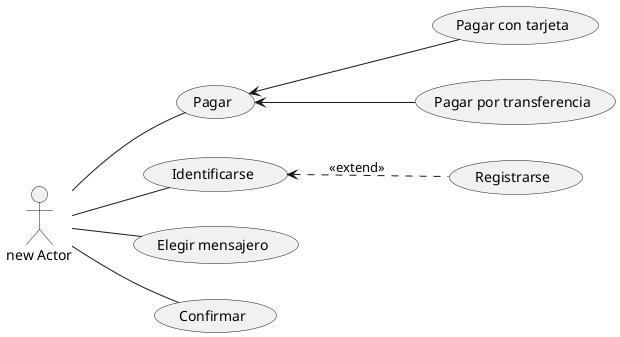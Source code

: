 @startuml
left to right direction
actor "new Actor" as nuevoActor
usecase "Identificarse" as UC1
usecase "Pagar" as UC2
usecase "Elegir mensajero" as UC3
usecase "Confirmar" as UC4
usecase "Registrarse" as UC5
usecase "Pagar con tarjeta" as UC6
usecase "Pagar por transferencia" as UC7

nuevoActor -- UC1
nuevoActor -- UC3
nuevoActor -- UC4
nuevoActor -- UC2


UC5 .up.> UC1: <<extend>>
UC6 -up-> UC2
UC7 -up-> UC2

@enduml
